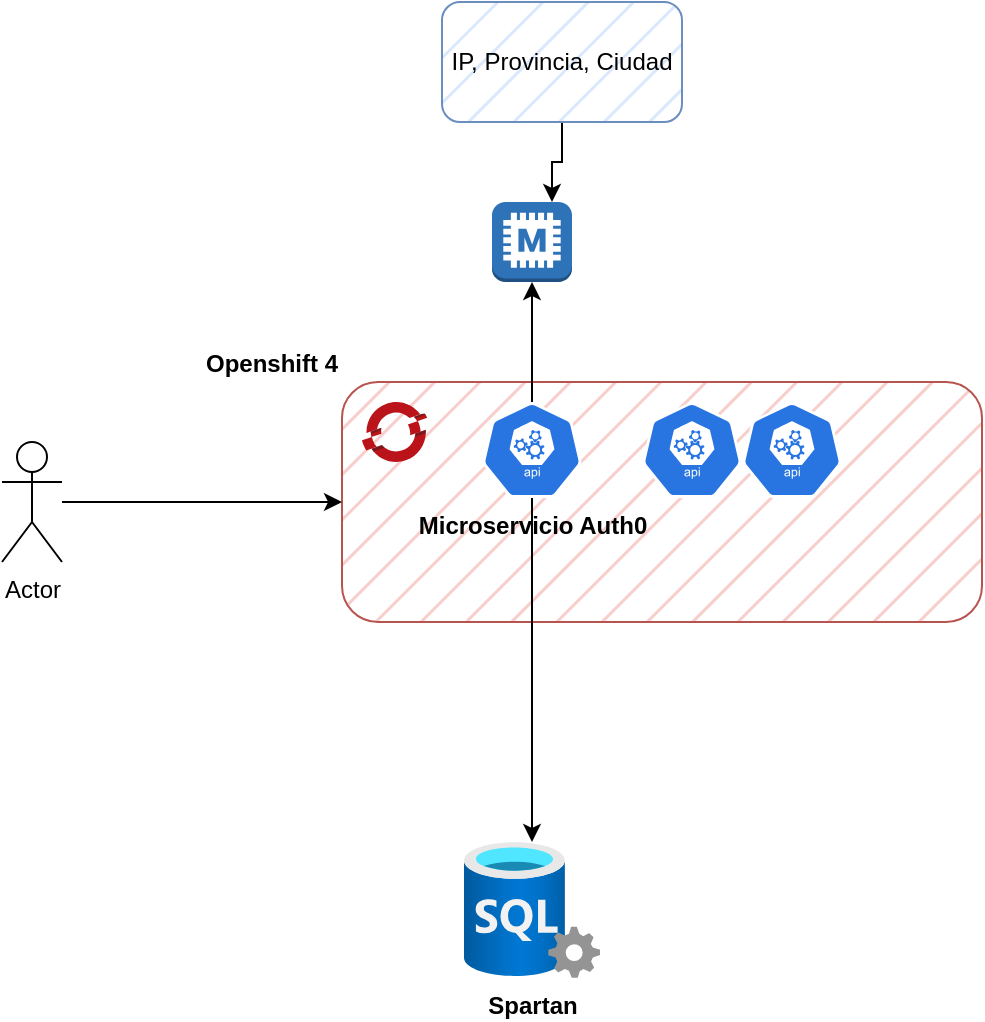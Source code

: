 <mxfile version="21.6.9" type="github">
  <diagram name="Página-1" id="4MTPa89ecPYX-DlPCeww">
    <mxGraphModel dx="1877" dy="1718" grid="1" gridSize="10" guides="1" tooltips="1" connect="1" arrows="1" fold="1" page="1" pageScale="1" pageWidth="827" pageHeight="1169" math="0" shadow="0">
      <root>
        <mxCell id="0" />
        <mxCell id="1" parent="0" />
        <mxCell id="R6vhQf7PWrzbfx1SiQ1o-1" value="Openshift 4" style="rounded=1;whiteSpace=wrap;html=1;fillColor=#f8cecc;strokeColor=#b85450;fillStyle=hatch;labelPosition=left;verticalLabelPosition=top;align=right;verticalAlign=bottom;fontStyle=1" parent="1" vertex="1">
          <mxGeometry x="110" y="80" width="320" height="120" as="geometry" />
        </mxCell>
        <mxCell id="bmwiJdFLaRqczscyPQs_-8" style="edgeStyle=orthogonalEdgeStyle;rounded=0;orthogonalLoop=1;jettySize=auto;html=1;entryX=0.75;entryY=0;entryDx=0;entryDy=0;entryPerimeter=0;" edge="1" parent="1" source="R6vhQf7PWrzbfx1SiQ1o-2" target="bmwiJdFLaRqczscyPQs_-6">
          <mxGeometry relative="1" as="geometry" />
        </mxCell>
        <mxCell id="R6vhQf7PWrzbfx1SiQ1o-2" value="IP, Provincia, Ciudad" style="rounded=1;whiteSpace=wrap;html=1;fillColor=#dae8fc;strokeColor=#6c8ebf;fillStyle=hatch;" parent="1" vertex="1">
          <mxGeometry x="160" y="-110" width="120" height="60" as="geometry" />
        </mxCell>
        <mxCell id="R6vhQf7PWrzbfx1SiQ1o-7" style="edgeStyle=orthogonalEdgeStyle;rounded=0;orthogonalLoop=1;jettySize=auto;html=1;" parent="1" source="R6vhQf7PWrzbfx1SiQ1o-6" target="R6vhQf7PWrzbfx1SiQ1o-1" edge="1">
          <mxGeometry relative="1" as="geometry" />
        </mxCell>
        <mxCell id="R6vhQf7PWrzbfx1SiQ1o-6" value="Actor" style="shape=umlActor;verticalLabelPosition=bottom;verticalAlign=top;html=1;outlineConnect=0;" parent="1" vertex="1">
          <mxGeometry x="-60" y="110" width="30" height="60" as="geometry" />
        </mxCell>
        <mxCell id="bmwiJdFLaRqczscyPQs_-1" value="" style="image;sketch=0;aspect=fixed;html=1;points=[];align=center;fontSize=12;image=img/lib/mscae/OpenShift.svg;" vertex="1" parent="1">
          <mxGeometry x="120" y="90" width="32.61" height="30" as="geometry" />
        </mxCell>
        <mxCell id="bmwiJdFLaRqczscyPQs_-3" value="Spartan" style="image;aspect=fixed;html=1;points=[];align=center;fontSize=12;image=img/lib/azure2/databases/SQL_Server.svg;fontStyle=1" vertex="1" parent="1">
          <mxGeometry x="171" y="310" width="68" height="68" as="geometry" />
        </mxCell>
        <mxCell id="bmwiJdFLaRqczscyPQs_-5" style="edgeStyle=orthogonalEdgeStyle;rounded=0;orthogonalLoop=1;jettySize=auto;html=1;" edge="1" parent="1" source="bmwiJdFLaRqczscyPQs_-4" target="bmwiJdFLaRqczscyPQs_-3">
          <mxGeometry relative="1" as="geometry" />
        </mxCell>
        <mxCell id="bmwiJdFLaRqczscyPQs_-7" style="edgeStyle=orthogonalEdgeStyle;rounded=0;orthogonalLoop=1;jettySize=auto;html=1;" edge="1" parent="1" source="bmwiJdFLaRqczscyPQs_-4" target="bmwiJdFLaRqczscyPQs_-6">
          <mxGeometry relative="1" as="geometry" />
        </mxCell>
        <mxCell id="bmwiJdFLaRqczscyPQs_-4" value="Microservicio Auth0" style="sketch=0;html=1;dashed=0;whitespace=wrap;fillColor=#2875E2;strokeColor=#ffffff;points=[[0.005,0.63,0],[0.1,0.2,0],[0.9,0.2,0],[0.5,0,0],[0.995,0.63,0],[0.72,0.99,0],[0.5,1,0],[0.28,0.99,0]];verticalLabelPosition=bottom;align=center;verticalAlign=top;shape=mxgraph.kubernetes.icon;prIcon=api;fontStyle=1" vertex="1" parent="1">
          <mxGeometry x="180" y="90" width="50" height="48" as="geometry" />
        </mxCell>
        <mxCell id="bmwiJdFLaRqczscyPQs_-6" value="" style="outlineConnect=0;dashed=0;verticalLabelPosition=bottom;verticalAlign=top;align=center;html=1;shape=mxgraph.aws3.memcached;fillColor=#2E73B8;gradientColor=none;" vertex="1" parent="1">
          <mxGeometry x="185" y="-10" width="40" height="40" as="geometry" />
        </mxCell>
        <mxCell id="bmwiJdFLaRqczscyPQs_-11" value="" style="sketch=0;html=1;dashed=0;whitespace=wrap;fillColor=#2875E2;strokeColor=#ffffff;points=[[0.005,0.63,0],[0.1,0.2,0],[0.9,0.2,0],[0.5,0,0],[0.995,0.63,0],[0.72,0.99,0],[0.5,1,0],[0.28,0.99,0]];verticalLabelPosition=bottom;align=center;verticalAlign=top;shape=mxgraph.kubernetes.icon;prIcon=api;fontStyle=1" vertex="1" parent="1">
          <mxGeometry x="260" y="90" width="50" height="48" as="geometry" />
        </mxCell>
        <mxCell id="bmwiJdFLaRqczscyPQs_-12" value="" style="sketch=0;html=1;dashed=0;whitespace=wrap;fillColor=#2875E2;strokeColor=#ffffff;points=[[0.005,0.63,0],[0.1,0.2,0],[0.9,0.2,0],[0.5,0,0],[0.995,0.63,0],[0.72,0.99,0],[0.5,1,0],[0.28,0.99,0]];verticalLabelPosition=bottom;align=center;verticalAlign=top;shape=mxgraph.kubernetes.icon;prIcon=api;fontStyle=1" vertex="1" parent="1">
          <mxGeometry x="310" y="90" width="50" height="48" as="geometry" />
        </mxCell>
      </root>
    </mxGraphModel>
  </diagram>
</mxfile>
